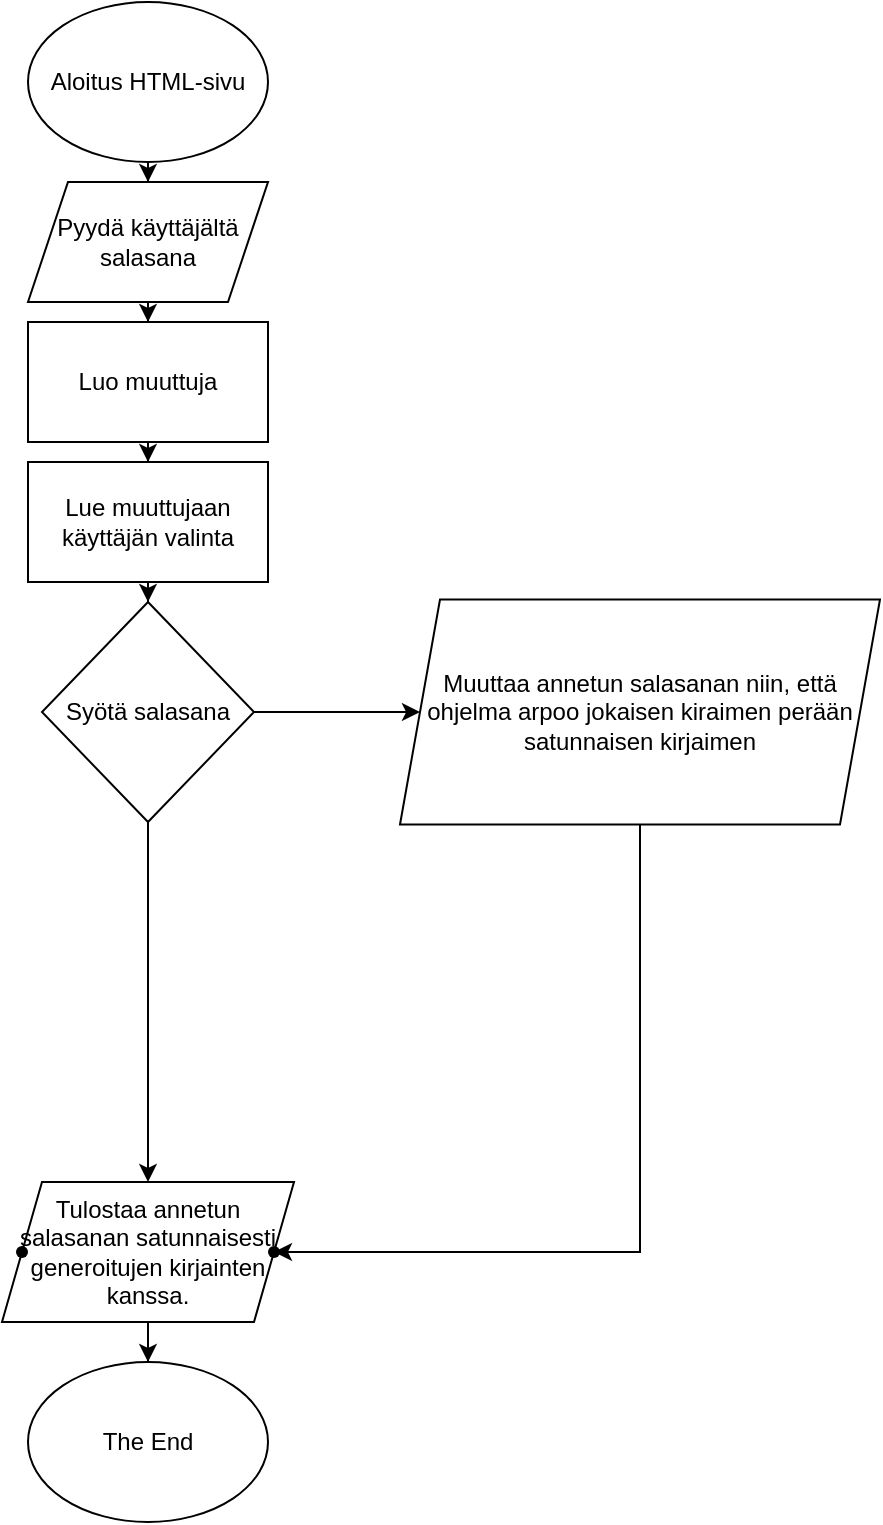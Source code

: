 <mxfile version="22.0.8" type="github">
  <diagram name="Sivu-1" id="jNaYSMbeP0Z_qt4pjJCi">
    <mxGraphModel dx="906" dy="725" grid="1" gridSize="10" guides="1" tooltips="1" connect="1" arrows="1" fold="1" page="1" pageScale="1" pageWidth="827" pageHeight="1169" math="0" shadow="0">
      <root>
        <mxCell id="0" />
        <mxCell id="1" parent="0" />
        <mxCell id="fHiISs76fz-oC04-sptV-9" value="" style="edgeStyle=orthogonalEdgeStyle;rounded=0;orthogonalLoop=1;jettySize=auto;html=1;" parent="1" source="fHiISs76fz-oC04-sptV-1" target="fHiISs76fz-oC04-sptV-2" edge="1">
          <mxGeometry relative="1" as="geometry" />
        </mxCell>
        <mxCell id="fHiISs76fz-oC04-sptV-1" value="Aloitus HTML-sivu" style="ellipse;whiteSpace=wrap;html=1;" parent="1" vertex="1">
          <mxGeometry x="354" y="10" width="120" height="80" as="geometry" />
        </mxCell>
        <mxCell id="fHiISs76fz-oC04-sptV-10" value="" style="edgeStyle=orthogonalEdgeStyle;rounded=0;orthogonalLoop=1;jettySize=auto;html=1;" parent="1" source="fHiISs76fz-oC04-sptV-2" target="fHiISs76fz-oC04-sptV-3" edge="1">
          <mxGeometry relative="1" as="geometry" />
        </mxCell>
        <mxCell id="fHiISs76fz-oC04-sptV-2" value="&lt;div&gt;Pyydä käyttäjältä salasana&lt;br&gt;&lt;/div&gt;" style="shape=parallelogram;perimeter=parallelogramPerimeter;whiteSpace=wrap;html=1;fixedSize=1;" parent="1" vertex="1">
          <mxGeometry x="354" y="100" width="120" height="60" as="geometry" />
        </mxCell>
        <mxCell id="fHiISs76fz-oC04-sptV-11" value="" style="edgeStyle=orthogonalEdgeStyle;rounded=0;orthogonalLoop=1;jettySize=auto;html=1;" parent="1" source="fHiISs76fz-oC04-sptV-3" target="fHiISs76fz-oC04-sptV-4" edge="1">
          <mxGeometry relative="1" as="geometry" />
        </mxCell>
        <mxCell id="fHiISs76fz-oC04-sptV-3" value="Luo muuttuja" style="rounded=0;whiteSpace=wrap;html=1;" parent="1" vertex="1">
          <mxGeometry x="354" y="170" width="120" height="60" as="geometry" />
        </mxCell>
        <mxCell id="fHiISs76fz-oC04-sptV-12" value="" style="edgeStyle=orthogonalEdgeStyle;rounded=0;orthogonalLoop=1;jettySize=auto;html=1;" parent="1" source="fHiISs76fz-oC04-sptV-4" target="fHiISs76fz-oC04-sptV-5" edge="1">
          <mxGeometry relative="1" as="geometry" />
        </mxCell>
        <mxCell id="fHiISs76fz-oC04-sptV-4" value="&lt;div&gt;Lue muuttujaan&lt;/div&gt;&lt;div&gt;käyttäjän valinta&lt;br&gt;&lt;/div&gt;" style="rounded=0;whiteSpace=wrap;html=1;" parent="1" vertex="1">
          <mxGeometry x="354" y="240" width="120" height="60" as="geometry" />
        </mxCell>
        <mxCell id="fHiISs76fz-oC04-sptV-14" value="" style="edgeStyle=orthogonalEdgeStyle;rounded=0;orthogonalLoop=1;jettySize=auto;html=1;" parent="1" source="fHiISs76fz-oC04-sptV-5" target="fHiISs76fz-oC04-sptV-7" edge="1">
          <mxGeometry relative="1" as="geometry" />
        </mxCell>
        <mxCell id="RmFNih_TY_qP6DySXYq4-3" value="" style="edgeStyle=orthogonalEdgeStyle;rounded=0;orthogonalLoop=1;jettySize=auto;html=1;" edge="1" parent="1" source="fHiISs76fz-oC04-sptV-5" target="RmFNih_TY_qP6DySXYq4-1">
          <mxGeometry relative="1" as="geometry" />
        </mxCell>
        <mxCell id="fHiISs76fz-oC04-sptV-5" value="Syötä salasana" style="rhombus;whiteSpace=wrap;html=1;" parent="1" vertex="1">
          <mxGeometry x="361" y="310" width="106" height="110" as="geometry" />
        </mxCell>
        <mxCell id="fHiISs76fz-oC04-sptV-15" value="" style="edgeStyle=orthogonalEdgeStyle;rounded=0;orthogonalLoop=1;jettySize=auto;html=1;" parent="1" source="fHiISs76fz-oC04-sptV-7" target="fHiISs76fz-oC04-sptV-8" edge="1">
          <mxGeometry relative="1" as="geometry" />
        </mxCell>
        <mxCell id="fHiISs76fz-oC04-sptV-7" value="Tulostaa annetun salasanan satunnaisesti generoitujen kirjainten kanssa." style="shape=parallelogram;perimeter=parallelogramPerimeter;whiteSpace=wrap;html=1;fixedSize=1;" parent="1" vertex="1">
          <mxGeometry x="341" y="600" width="146" height="70" as="geometry" />
        </mxCell>
        <mxCell id="fHiISs76fz-oC04-sptV-8" value="The End" style="ellipse;whiteSpace=wrap;html=1;" parent="1" vertex="1">
          <mxGeometry x="354" y="690" width="120" height="80" as="geometry" />
        </mxCell>
        <mxCell id="RmFNih_TY_qP6DySXYq4-6" value="" style="edgeStyle=orthogonalEdgeStyle;rounded=0;orthogonalLoop=1;jettySize=auto;html=1;exitX=0.5;exitY=1;exitDx=0;exitDy=0;" edge="1" parent="1" source="RmFNih_TY_qP6DySXYq4-1" target="RmFNih_TY_qP6DySXYq4-5">
          <mxGeometry relative="1" as="geometry">
            <Array as="points">
              <mxPoint x="660" y="635" />
            </Array>
          </mxGeometry>
        </mxCell>
        <mxCell id="RmFNih_TY_qP6DySXYq4-1" value="Muuttaa annetun salasanan niin, että ohjelma arpoo jokaisen kiraimen perään satunnaisen kirjaimen" style="shape=parallelogram;perimeter=parallelogramPerimeter;whiteSpace=wrap;html=1;fixedSize=1;" vertex="1" parent="1">
          <mxGeometry x="540" y="308.75" width="240" height="112.5" as="geometry" />
        </mxCell>
        <mxCell id="RmFNih_TY_qP6DySXYq4-5" value="" style="shape=waypoint;sketch=0;size=6;pointerEvents=1;points=[];fillColor=default;resizable=0;rotatable=0;perimeter=centerPerimeter;snapToPoint=1;" vertex="1" parent="1">
          <mxGeometry x="467" y="625" width="20" height="20" as="geometry" />
        </mxCell>
        <mxCell id="RmFNih_TY_qP6DySXYq4-7" value="" style="shape=waypoint;sketch=0;size=6;pointerEvents=1;points=[];fillColor=default;resizable=0;rotatable=0;perimeter=centerPerimeter;snapToPoint=1;" vertex="1" parent="1">
          <mxGeometry x="341" y="625" width="20" height="20" as="geometry" />
        </mxCell>
      </root>
    </mxGraphModel>
  </diagram>
</mxfile>

